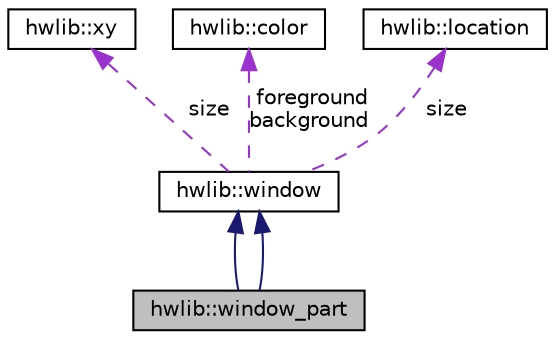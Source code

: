 digraph "hwlib::window_part"
{
  edge [fontname="Helvetica",fontsize="10",labelfontname="Helvetica",labelfontsize="10"];
  node [fontname="Helvetica",fontsize="10",shape=record];
  Node2 [label="hwlib::window_part",height=0.2,width=0.4,color="black", fillcolor="grey75", style="filled", fontcolor="black"];
  Node3 -> Node2 [dir="back",color="midnightblue",fontsize="10",style="solid"];
  Node3 [label="hwlib::window",height=0.2,width=0.4,color="black", fillcolor="white", style="filled",URL="$classhwlib_1_1window.html",tooltip="a graphics window "];
  Node4 -> Node3 [dir="back",color="darkorchid3",fontsize="10",style="dashed",label=" size" ];
  Node4 [label="hwlib::xy",height=0.2,width=0.4,color="black", fillcolor="white", style="filled",URL="$classhwlib_1_1xy.html"];
  Node5 -> Node3 [dir="back",color="darkorchid3",fontsize="10",style="dashed",label=" foreground\nbackground" ];
  Node5 [label="hwlib::color",height=0.2,width=0.4,color="black", fillcolor="white", style="filled",URL="$classhwlib_1_1color.html",tooltip="graphics color "];
  Node6 -> Node3 [dir="back",color="darkorchid3",fontsize="10",style="dashed",label=" size" ];
  Node6 [label="hwlib::location",height=0.2,width=0.4,color="black", fillcolor="white", style="filled",URL="$classhwlib_1_1location.html",tooltip="a pixel coordinate "];
  Node3 -> Node2 [dir="back",color="midnightblue",fontsize="10",style="solid"];
}
